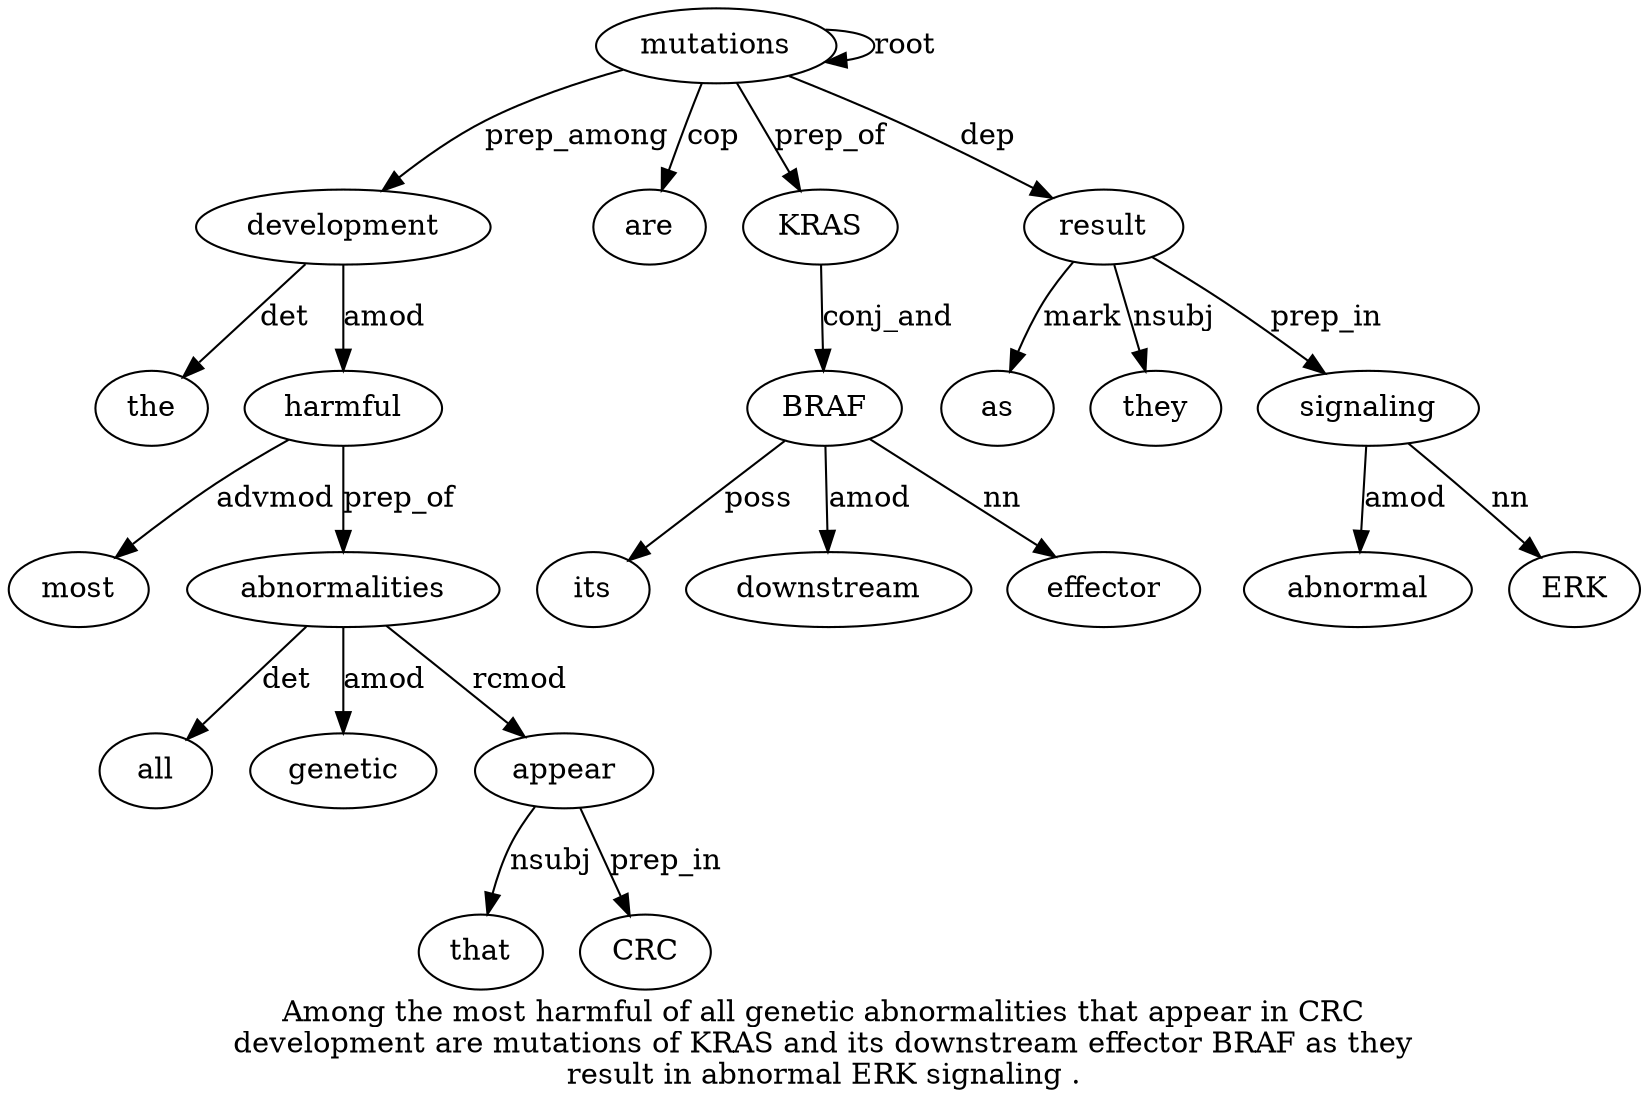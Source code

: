 digraph "Among the most harmful of all genetic abnormalities that appear in CRC development are mutations of KRAS and its downstream effector BRAF as they result in abnormal ERK signaling ." {
label="Among the most harmful of all genetic abnormalities that appear in CRC
development are mutations of KRAS and its downstream effector BRAF as they
result in abnormal ERK signaling .";
development13 [style=filled, fillcolor=white, label=development];
the2 [style=filled, fillcolor=white, label=the];
development13 -> the2  [label=det];
harmful4 [style=filled, fillcolor=white, label=harmful];
most3 [style=filled, fillcolor=white, label=most];
harmful4 -> most3  [label=advmod];
development13 -> harmful4  [label=amod];
abnormalities8 [style=filled, fillcolor=white, label=abnormalities];
all6 [style=filled, fillcolor=white, label=all];
abnormalities8 -> all6  [label=det];
genetic7 [style=filled, fillcolor=white, label=genetic];
abnormalities8 -> genetic7  [label=amod];
harmful4 -> abnormalities8  [label=prep_of];
appear10 [style=filled, fillcolor=white, label=appear];
that9 [style=filled, fillcolor=white, label=that];
appear10 -> that9  [label=nsubj];
abnormalities8 -> appear10  [label=rcmod];
CRC12 [style=filled, fillcolor=white, label=CRC];
appear10 -> CRC12  [label=prep_in];
mutations15 [style=filled, fillcolor=white, label=mutations];
mutations15 -> development13  [label=prep_among];
are14 [style=filled, fillcolor=white, label=are];
mutations15 -> are14  [label=cop];
mutations15 -> mutations15  [label=root];
KRAS17 [style=filled, fillcolor=white, label=KRAS];
mutations15 -> KRAS17  [label=prep_of];
BRAF22 [style=filled, fillcolor=white, label=BRAF];
its19 [style=filled, fillcolor=white, label=its];
BRAF22 -> its19  [label=poss];
downstream20 [style=filled, fillcolor=white, label=downstream];
BRAF22 -> downstream20  [label=amod];
effector21 [style=filled, fillcolor=white, label=effector];
BRAF22 -> effector21  [label=nn];
KRAS17 -> BRAF22  [label=conj_and];
result25 [style=filled, fillcolor=white, label=result];
as23 [style=filled, fillcolor=white, label=as];
result25 -> as23  [label=mark];
they24 [style=filled, fillcolor=white, label=they];
result25 -> they24  [label=nsubj];
mutations15 -> result25  [label=dep];
signaling29 [style=filled, fillcolor=white, label=signaling];
abnormal27 [style=filled, fillcolor=white, label=abnormal];
signaling29 -> abnormal27  [label=amod];
ERK28 [style=filled, fillcolor=white, label=ERK];
signaling29 -> ERK28  [label=nn];
result25 -> signaling29  [label=prep_in];
}
